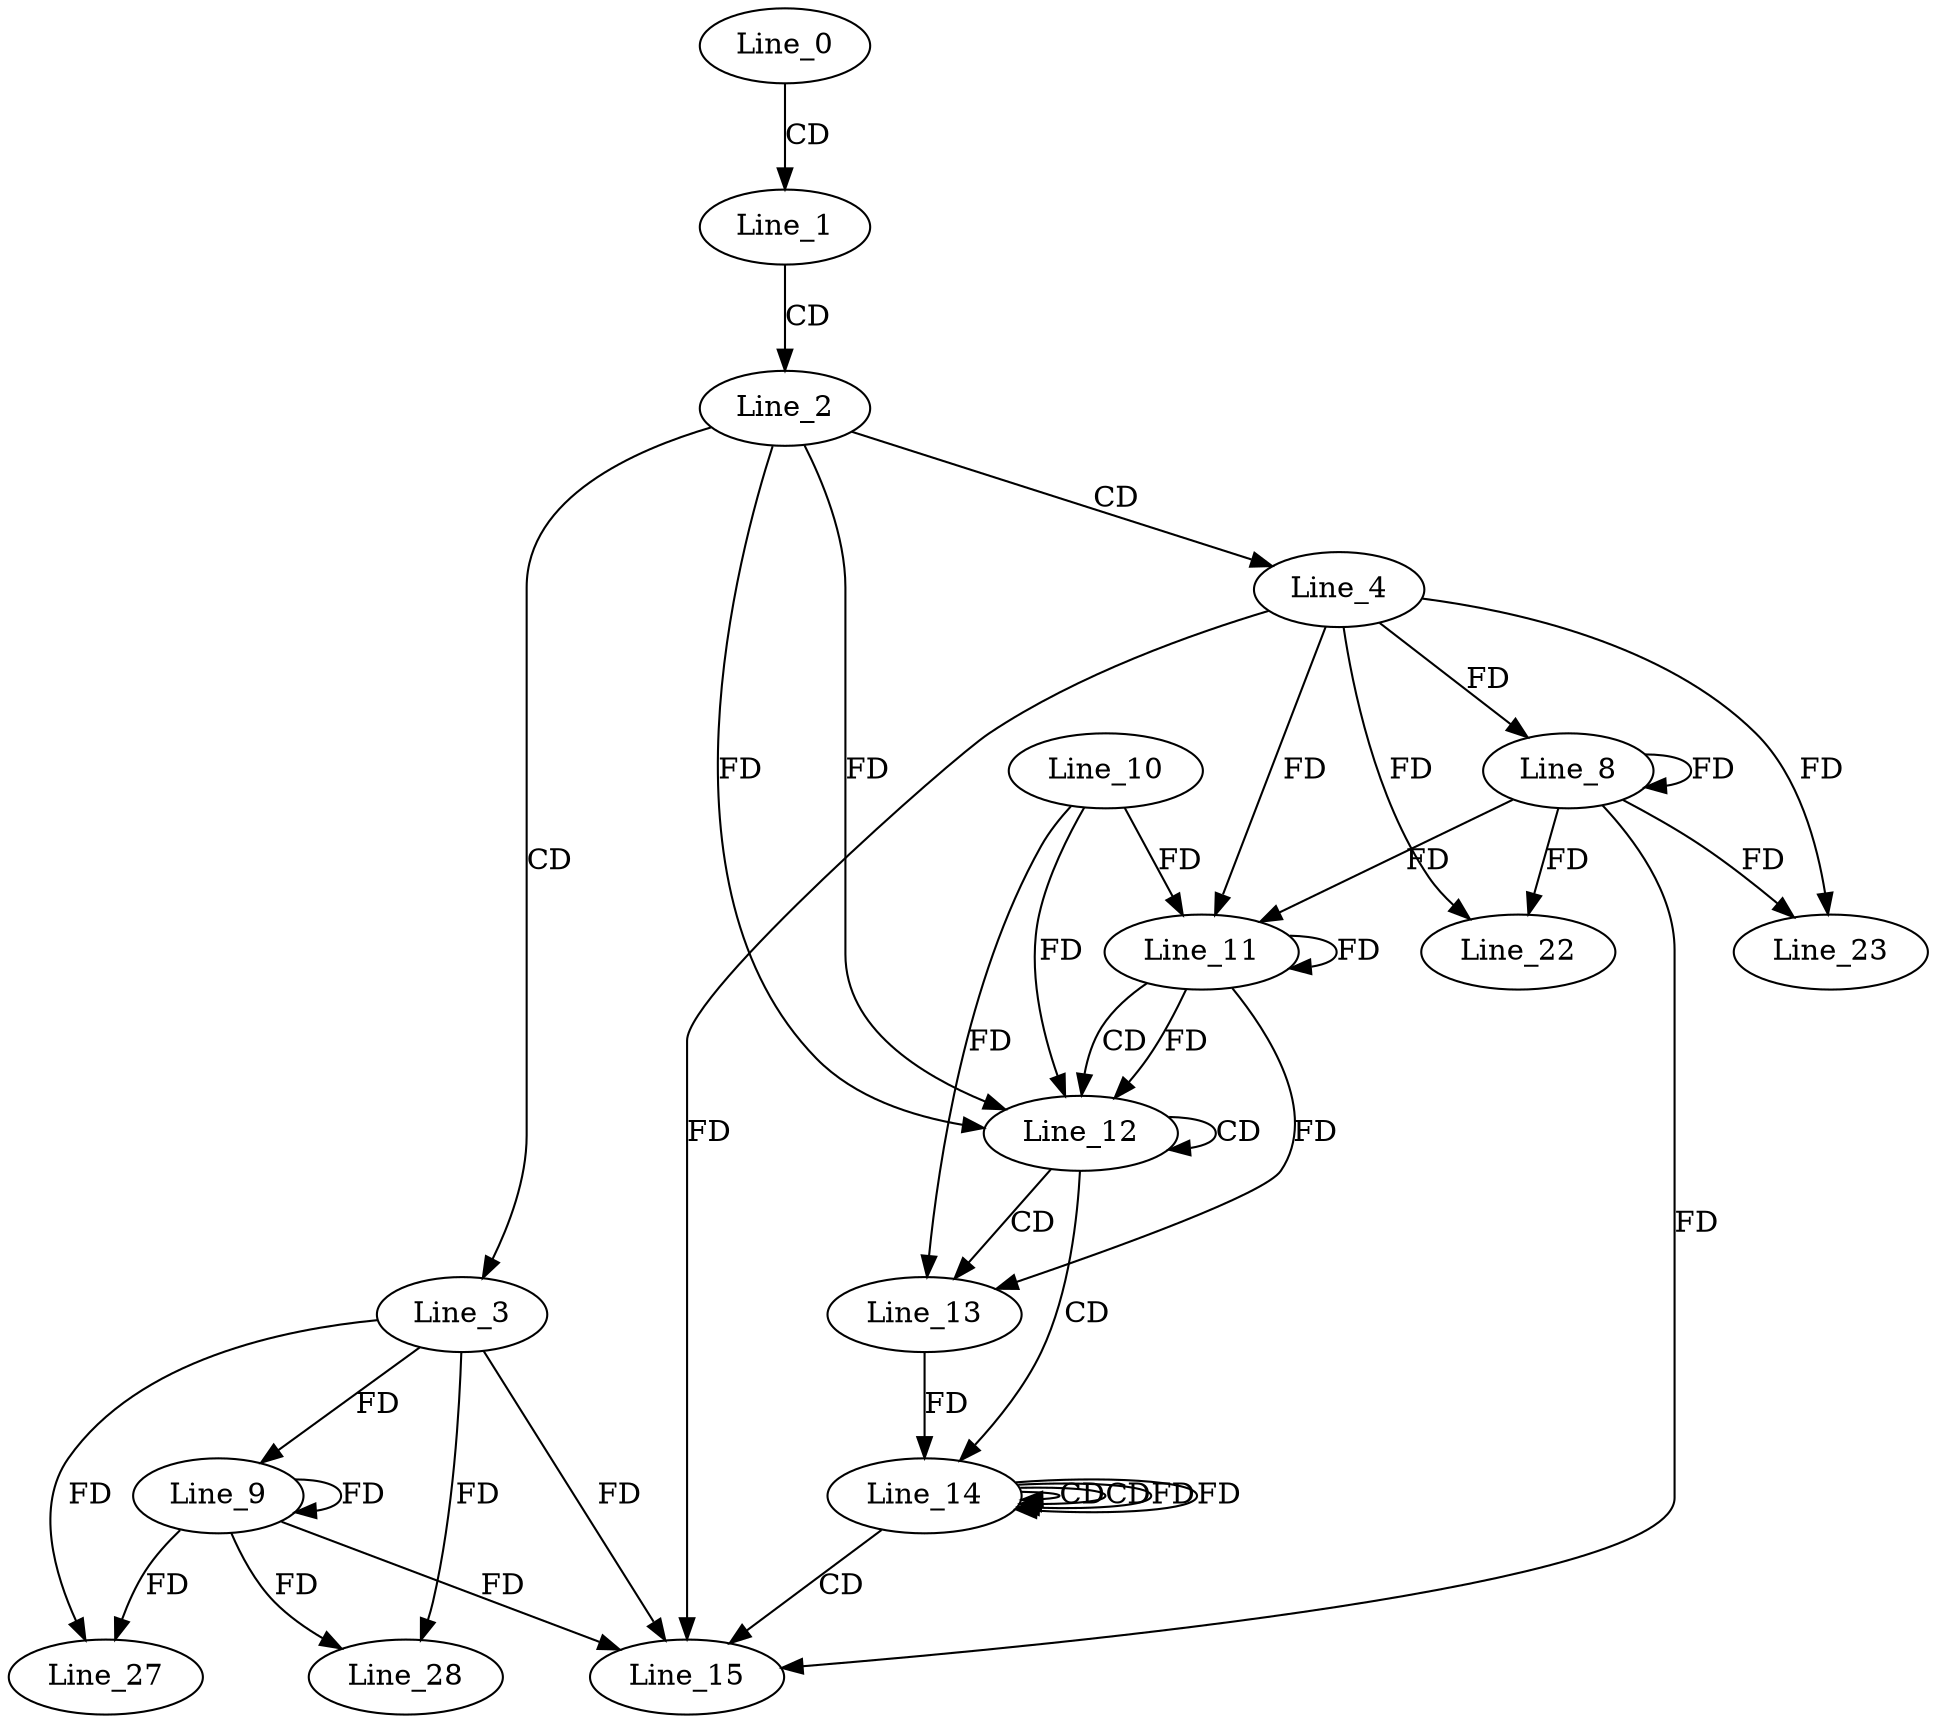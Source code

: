 digraph G {
  Line_0;
  Line_1;
  Line_2;
  Line_3;
  Line_4;
  Line_8;
  Line_9;
  Line_11;
  Line_10;
  Line_11;
  Line_11;
  Line_12;
  Line_12;
  Line_12;
  Line_13;
  Line_13;
  Line_14;
  Line_14;
  Line_14;
  Line_15;
  Line_15;
  Line_22;
  Line_23;
  Line_27;
  Line_28;
  Line_0 -> Line_1 [ label="CD" ];
  Line_1 -> Line_2 [ label="CD" ];
  Line_2 -> Line_3 [ label="CD" ];
  Line_2 -> Line_4 [ label="CD" ];
  Line_4 -> Line_8 [ label="FD" ];
  Line_8 -> Line_8 [ label="FD" ];
  Line_3 -> Line_9 [ label="FD" ];
  Line_9 -> Line_9 [ label="FD" ];
  Line_11 -> Line_11 [ label="FD" ];
  Line_10 -> Line_11 [ label="FD" ];
  Line_4 -> Line_11 [ label="FD" ];
  Line_8 -> Line_11 [ label="FD" ];
  Line_11 -> Line_12 [ label="CD" ];
  Line_2 -> Line_12 [ label="FD" ];
  Line_12 -> Line_12 [ label="CD" ];
  Line_2 -> Line_12 [ label="FD" ];
  Line_11 -> Line_12 [ label="FD" ];
  Line_10 -> Line_12 [ label="FD" ];
  Line_12 -> Line_13 [ label="CD" ];
  Line_11 -> Line_13 [ label="FD" ];
  Line_10 -> Line_13 [ label="FD" ];
  Line_12 -> Line_14 [ label="CD" ];
  Line_14 -> Line_14 [ label="CD" ];
  Line_13 -> Line_14 [ label="FD" ];
  Line_14 -> Line_14 [ label="CD" ];
  Line_14 -> Line_14 [ label="FD" ];
  Line_14 -> Line_15 [ label="CD" ];
  Line_3 -> Line_15 [ label="FD" ];
  Line_9 -> Line_15 [ label="FD" ];
  Line_4 -> Line_15 [ label="FD" ];
  Line_8 -> Line_15 [ label="FD" ];
  Line_4 -> Line_22 [ label="FD" ];
  Line_8 -> Line_22 [ label="FD" ];
  Line_4 -> Line_23 [ label="FD" ];
  Line_8 -> Line_23 [ label="FD" ];
  Line_3 -> Line_27 [ label="FD" ];
  Line_9 -> Line_27 [ label="FD" ];
  Line_3 -> Line_28 [ label="FD" ];
  Line_9 -> Line_28 [ label="FD" ];
  Line_14 -> Line_14 [ label="FD" ];
}

